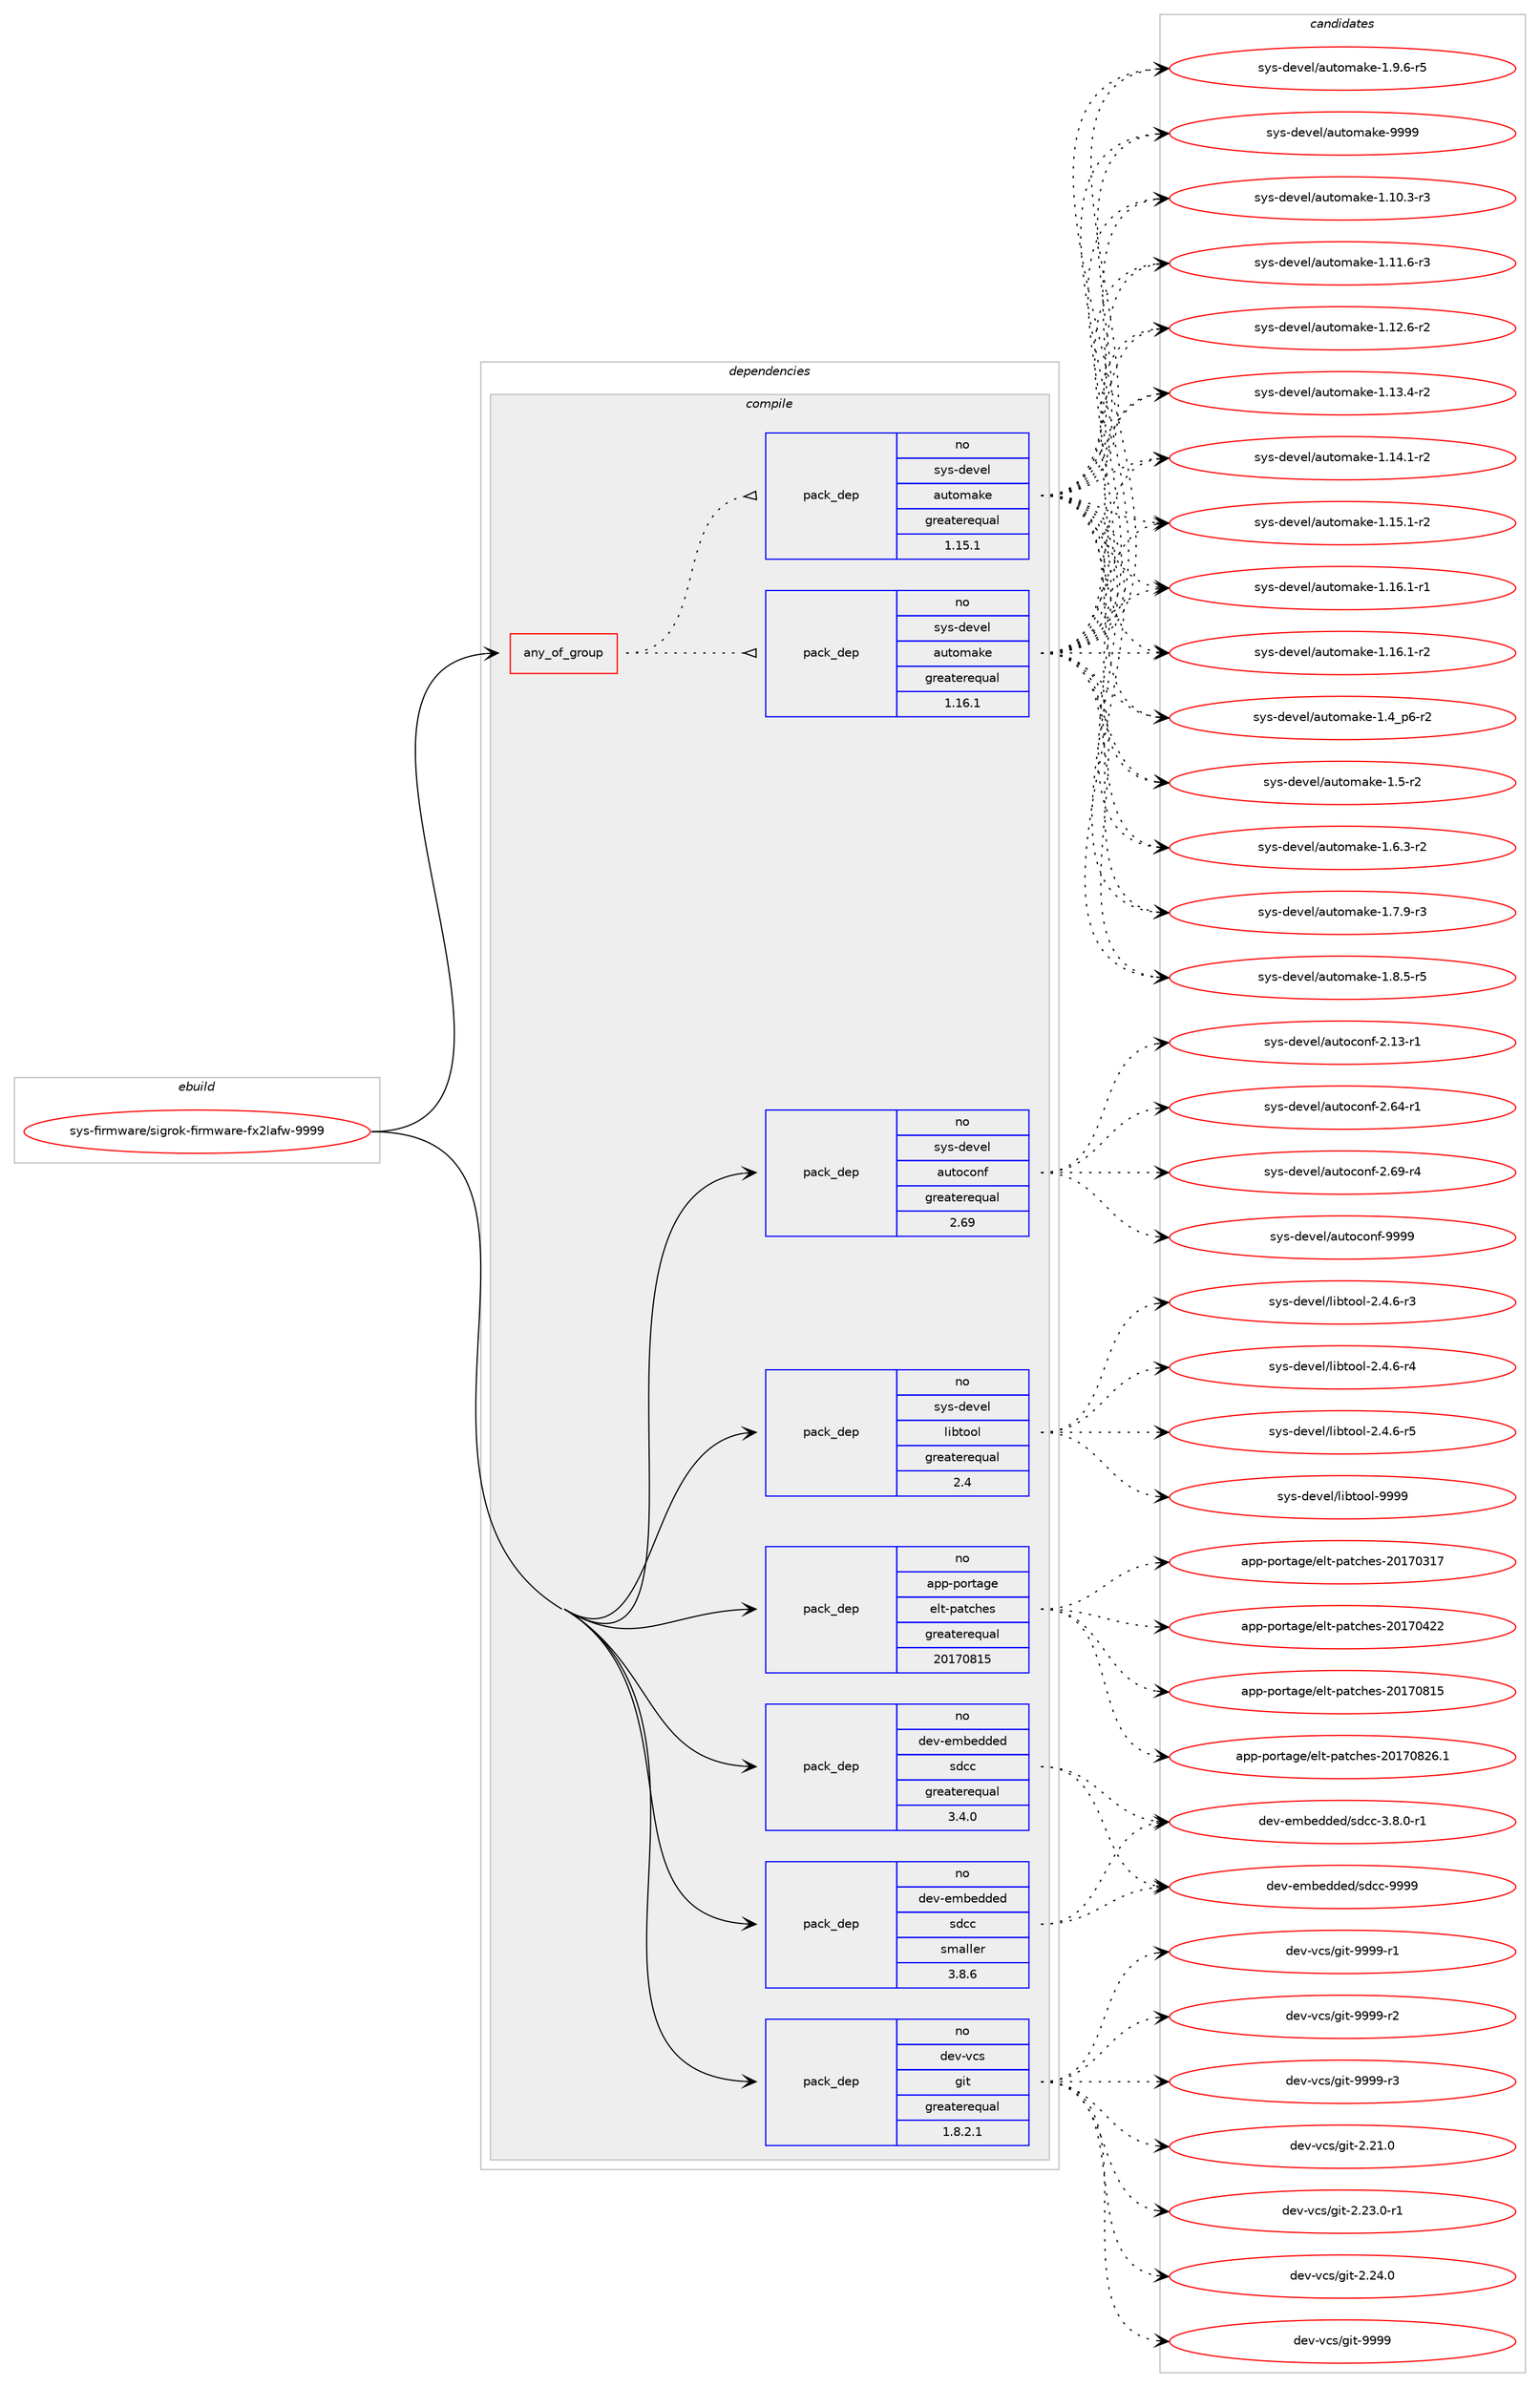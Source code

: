 digraph prolog {

# *************
# Graph options
# *************

newrank=true;
concentrate=true;
compound=true;
graph [rankdir=LR,fontname=Helvetica,fontsize=10,ranksep=1.5];#, ranksep=2.5, nodesep=0.2];
edge  [arrowhead=vee];
node  [fontname=Helvetica,fontsize=10];

# **********
# The ebuild
# **********

subgraph cluster_leftcol {
color=gray;
rank=same;
label=<<i>ebuild</i>>;
id [label="sys-firmware/sigrok-firmware-fx2lafw-9999", color=red, width=4, href="../sys-firmware/sigrok-firmware-fx2lafw-9999.svg"];
}

# ****************
# The dependencies
# ****************

subgraph cluster_midcol {
color=gray;
label=<<i>dependencies</i>>;
subgraph cluster_compile {
fillcolor="#eeeeee";
style=filled;
label=<<i>compile</i>>;
subgraph any15079 {
dependency891201 [label=<<TABLE BORDER="0" CELLBORDER="1" CELLSPACING="0" CELLPADDING="4"><TR><TD CELLPADDING="10">any_of_group</TD></TR></TABLE>>, shape=none, color=red];subgraph pack661398 {
dependency891202 [label=<<TABLE BORDER="0" CELLBORDER="1" CELLSPACING="0" CELLPADDING="4" WIDTH="220"><TR><TD ROWSPAN="6" CELLPADDING="30">pack_dep</TD></TR><TR><TD WIDTH="110">no</TD></TR><TR><TD>sys-devel</TD></TR><TR><TD>automake</TD></TR><TR><TD>greaterequal</TD></TR><TR><TD>1.16.1</TD></TR></TABLE>>, shape=none, color=blue];
}
dependency891201:e -> dependency891202:w [weight=20,style="dotted",arrowhead="oinv"];
subgraph pack661399 {
dependency891203 [label=<<TABLE BORDER="0" CELLBORDER="1" CELLSPACING="0" CELLPADDING="4" WIDTH="220"><TR><TD ROWSPAN="6" CELLPADDING="30">pack_dep</TD></TR><TR><TD WIDTH="110">no</TD></TR><TR><TD>sys-devel</TD></TR><TR><TD>automake</TD></TR><TR><TD>greaterequal</TD></TR><TR><TD>1.15.1</TD></TR></TABLE>>, shape=none, color=blue];
}
dependency891201:e -> dependency891203:w [weight=20,style="dotted",arrowhead="oinv"];
}
id:e -> dependency891201:w [weight=20,style="solid",arrowhead="vee"];
subgraph pack661400 {
dependency891204 [label=<<TABLE BORDER="0" CELLBORDER="1" CELLSPACING="0" CELLPADDING="4" WIDTH="220"><TR><TD ROWSPAN="6" CELLPADDING="30">pack_dep</TD></TR><TR><TD WIDTH="110">no</TD></TR><TR><TD>app-portage</TD></TR><TR><TD>elt-patches</TD></TR><TR><TD>greaterequal</TD></TR><TR><TD>20170815</TD></TR></TABLE>>, shape=none, color=blue];
}
id:e -> dependency891204:w [weight=20,style="solid",arrowhead="vee"];
subgraph pack661401 {
dependency891205 [label=<<TABLE BORDER="0" CELLBORDER="1" CELLSPACING="0" CELLPADDING="4" WIDTH="220"><TR><TD ROWSPAN="6" CELLPADDING="30">pack_dep</TD></TR><TR><TD WIDTH="110">no</TD></TR><TR><TD>dev-embedded</TD></TR><TR><TD>sdcc</TD></TR><TR><TD>greaterequal</TD></TR><TR><TD>3.4.0</TD></TR></TABLE>>, shape=none, color=blue];
}
id:e -> dependency891205:w [weight=20,style="solid",arrowhead="vee"];
subgraph pack661402 {
dependency891206 [label=<<TABLE BORDER="0" CELLBORDER="1" CELLSPACING="0" CELLPADDING="4" WIDTH="220"><TR><TD ROWSPAN="6" CELLPADDING="30">pack_dep</TD></TR><TR><TD WIDTH="110">no</TD></TR><TR><TD>dev-embedded</TD></TR><TR><TD>sdcc</TD></TR><TR><TD>smaller</TD></TR><TR><TD>3.8.6</TD></TR></TABLE>>, shape=none, color=blue];
}
id:e -> dependency891206:w [weight=20,style="solid",arrowhead="vee"];
subgraph pack661403 {
dependency891207 [label=<<TABLE BORDER="0" CELLBORDER="1" CELLSPACING="0" CELLPADDING="4" WIDTH="220"><TR><TD ROWSPAN="6" CELLPADDING="30">pack_dep</TD></TR><TR><TD WIDTH="110">no</TD></TR><TR><TD>dev-vcs</TD></TR><TR><TD>git</TD></TR><TR><TD>greaterequal</TD></TR><TR><TD>1.8.2.1</TD></TR></TABLE>>, shape=none, color=blue];
}
id:e -> dependency891207:w [weight=20,style="solid",arrowhead="vee"];
subgraph pack661404 {
dependency891208 [label=<<TABLE BORDER="0" CELLBORDER="1" CELLSPACING="0" CELLPADDING="4" WIDTH="220"><TR><TD ROWSPAN="6" CELLPADDING="30">pack_dep</TD></TR><TR><TD WIDTH="110">no</TD></TR><TR><TD>sys-devel</TD></TR><TR><TD>autoconf</TD></TR><TR><TD>greaterequal</TD></TR><TR><TD>2.69</TD></TR></TABLE>>, shape=none, color=blue];
}
id:e -> dependency891208:w [weight=20,style="solid",arrowhead="vee"];
subgraph pack661405 {
dependency891209 [label=<<TABLE BORDER="0" CELLBORDER="1" CELLSPACING="0" CELLPADDING="4" WIDTH="220"><TR><TD ROWSPAN="6" CELLPADDING="30">pack_dep</TD></TR><TR><TD WIDTH="110">no</TD></TR><TR><TD>sys-devel</TD></TR><TR><TD>libtool</TD></TR><TR><TD>greaterequal</TD></TR><TR><TD>2.4</TD></TR></TABLE>>, shape=none, color=blue];
}
id:e -> dependency891209:w [weight=20,style="solid",arrowhead="vee"];
}
subgraph cluster_compileandrun {
fillcolor="#eeeeee";
style=filled;
label=<<i>compile and run</i>>;
}
subgraph cluster_run {
fillcolor="#eeeeee";
style=filled;
label=<<i>run</i>>;
}
}

# **************
# The candidates
# **************

subgraph cluster_choices {
rank=same;
color=gray;
label=<<i>candidates</i>>;

subgraph choice661398 {
color=black;
nodesep=1;
choice11512111545100101118101108479711711611110997107101454946494846514511451 [label="sys-devel/automake-1.10.3-r3", color=red, width=4,href="../sys-devel/automake-1.10.3-r3.svg"];
choice11512111545100101118101108479711711611110997107101454946494946544511451 [label="sys-devel/automake-1.11.6-r3", color=red, width=4,href="../sys-devel/automake-1.11.6-r3.svg"];
choice11512111545100101118101108479711711611110997107101454946495046544511450 [label="sys-devel/automake-1.12.6-r2", color=red, width=4,href="../sys-devel/automake-1.12.6-r2.svg"];
choice11512111545100101118101108479711711611110997107101454946495146524511450 [label="sys-devel/automake-1.13.4-r2", color=red, width=4,href="../sys-devel/automake-1.13.4-r2.svg"];
choice11512111545100101118101108479711711611110997107101454946495246494511450 [label="sys-devel/automake-1.14.1-r2", color=red, width=4,href="../sys-devel/automake-1.14.1-r2.svg"];
choice11512111545100101118101108479711711611110997107101454946495346494511450 [label="sys-devel/automake-1.15.1-r2", color=red, width=4,href="../sys-devel/automake-1.15.1-r2.svg"];
choice11512111545100101118101108479711711611110997107101454946495446494511449 [label="sys-devel/automake-1.16.1-r1", color=red, width=4,href="../sys-devel/automake-1.16.1-r1.svg"];
choice11512111545100101118101108479711711611110997107101454946495446494511450 [label="sys-devel/automake-1.16.1-r2", color=red, width=4,href="../sys-devel/automake-1.16.1-r2.svg"];
choice115121115451001011181011084797117116111109971071014549465295112544511450 [label="sys-devel/automake-1.4_p6-r2", color=red, width=4,href="../sys-devel/automake-1.4_p6-r2.svg"];
choice11512111545100101118101108479711711611110997107101454946534511450 [label="sys-devel/automake-1.5-r2", color=red, width=4,href="../sys-devel/automake-1.5-r2.svg"];
choice115121115451001011181011084797117116111109971071014549465446514511450 [label="sys-devel/automake-1.6.3-r2", color=red, width=4,href="../sys-devel/automake-1.6.3-r2.svg"];
choice115121115451001011181011084797117116111109971071014549465546574511451 [label="sys-devel/automake-1.7.9-r3", color=red, width=4,href="../sys-devel/automake-1.7.9-r3.svg"];
choice115121115451001011181011084797117116111109971071014549465646534511453 [label="sys-devel/automake-1.8.5-r5", color=red, width=4,href="../sys-devel/automake-1.8.5-r5.svg"];
choice115121115451001011181011084797117116111109971071014549465746544511453 [label="sys-devel/automake-1.9.6-r5", color=red, width=4,href="../sys-devel/automake-1.9.6-r5.svg"];
choice115121115451001011181011084797117116111109971071014557575757 [label="sys-devel/automake-9999", color=red, width=4,href="../sys-devel/automake-9999.svg"];
dependency891202:e -> choice11512111545100101118101108479711711611110997107101454946494846514511451:w [style=dotted,weight="100"];
dependency891202:e -> choice11512111545100101118101108479711711611110997107101454946494946544511451:w [style=dotted,weight="100"];
dependency891202:e -> choice11512111545100101118101108479711711611110997107101454946495046544511450:w [style=dotted,weight="100"];
dependency891202:e -> choice11512111545100101118101108479711711611110997107101454946495146524511450:w [style=dotted,weight="100"];
dependency891202:e -> choice11512111545100101118101108479711711611110997107101454946495246494511450:w [style=dotted,weight="100"];
dependency891202:e -> choice11512111545100101118101108479711711611110997107101454946495346494511450:w [style=dotted,weight="100"];
dependency891202:e -> choice11512111545100101118101108479711711611110997107101454946495446494511449:w [style=dotted,weight="100"];
dependency891202:e -> choice11512111545100101118101108479711711611110997107101454946495446494511450:w [style=dotted,weight="100"];
dependency891202:e -> choice115121115451001011181011084797117116111109971071014549465295112544511450:w [style=dotted,weight="100"];
dependency891202:e -> choice11512111545100101118101108479711711611110997107101454946534511450:w [style=dotted,weight="100"];
dependency891202:e -> choice115121115451001011181011084797117116111109971071014549465446514511450:w [style=dotted,weight="100"];
dependency891202:e -> choice115121115451001011181011084797117116111109971071014549465546574511451:w [style=dotted,weight="100"];
dependency891202:e -> choice115121115451001011181011084797117116111109971071014549465646534511453:w [style=dotted,weight="100"];
dependency891202:e -> choice115121115451001011181011084797117116111109971071014549465746544511453:w [style=dotted,weight="100"];
dependency891202:e -> choice115121115451001011181011084797117116111109971071014557575757:w [style=dotted,weight="100"];
}
subgraph choice661399 {
color=black;
nodesep=1;
choice11512111545100101118101108479711711611110997107101454946494846514511451 [label="sys-devel/automake-1.10.3-r3", color=red, width=4,href="../sys-devel/automake-1.10.3-r3.svg"];
choice11512111545100101118101108479711711611110997107101454946494946544511451 [label="sys-devel/automake-1.11.6-r3", color=red, width=4,href="../sys-devel/automake-1.11.6-r3.svg"];
choice11512111545100101118101108479711711611110997107101454946495046544511450 [label="sys-devel/automake-1.12.6-r2", color=red, width=4,href="../sys-devel/automake-1.12.6-r2.svg"];
choice11512111545100101118101108479711711611110997107101454946495146524511450 [label="sys-devel/automake-1.13.4-r2", color=red, width=4,href="../sys-devel/automake-1.13.4-r2.svg"];
choice11512111545100101118101108479711711611110997107101454946495246494511450 [label="sys-devel/automake-1.14.1-r2", color=red, width=4,href="../sys-devel/automake-1.14.1-r2.svg"];
choice11512111545100101118101108479711711611110997107101454946495346494511450 [label="sys-devel/automake-1.15.1-r2", color=red, width=4,href="../sys-devel/automake-1.15.1-r2.svg"];
choice11512111545100101118101108479711711611110997107101454946495446494511449 [label="sys-devel/automake-1.16.1-r1", color=red, width=4,href="../sys-devel/automake-1.16.1-r1.svg"];
choice11512111545100101118101108479711711611110997107101454946495446494511450 [label="sys-devel/automake-1.16.1-r2", color=red, width=4,href="../sys-devel/automake-1.16.1-r2.svg"];
choice115121115451001011181011084797117116111109971071014549465295112544511450 [label="sys-devel/automake-1.4_p6-r2", color=red, width=4,href="../sys-devel/automake-1.4_p6-r2.svg"];
choice11512111545100101118101108479711711611110997107101454946534511450 [label="sys-devel/automake-1.5-r2", color=red, width=4,href="../sys-devel/automake-1.5-r2.svg"];
choice115121115451001011181011084797117116111109971071014549465446514511450 [label="sys-devel/automake-1.6.3-r2", color=red, width=4,href="../sys-devel/automake-1.6.3-r2.svg"];
choice115121115451001011181011084797117116111109971071014549465546574511451 [label="sys-devel/automake-1.7.9-r3", color=red, width=4,href="../sys-devel/automake-1.7.9-r3.svg"];
choice115121115451001011181011084797117116111109971071014549465646534511453 [label="sys-devel/automake-1.8.5-r5", color=red, width=4,href="../sys-devel/automake-1.8.5-r5.svg"];
choice115121115451001011181011084797117116111109971071014549465746544511453 [label="sys-devel/automake-1.9.6-r5", color=red, width=4,href="../sys-devel/automake-1.9.6-r5.svg"];
choice115121115451001011181011084797117116111109971071014557575757 [label="sys-devel/automake-9999", color=red, width=4,href="../sys-devel/automake-9999.svg"];
dependency891203:e -> choice11512111545100101118101108479711711611110997107101454946494846514511451:w [style=dotted,weight="100"];
dependency891203:e -> choice11512111545100101118101108479711711611110997107101454946494946544511451:w [style=dotted,weight="100"];
dependency891203:e -> choice11512111545100101118101108479711711611110997107101454946495046544511450:w [style=dotted,weight="100"];
dependency891203:e -> choice11512111545100101118101108479711711611110997107101454946495146524511450:w [style=dotted,weight="100"];
dependency891203:e -> choice11512111545100101118101108479711711611110997107101454946495246494511450:w [style=dotted,weight="100"];
dependency891203:e -> choice11512111545100101118101108479711711611110997107101454946495346494511450:w [style=dotted,weight="100"];
dependency891203:e -> choice11512111545100101118101108479711711611110997107101454946495446494511449:w [style=dotted,weight="100"];
dependency891203:e -> choice11512111545100101118101108479711711611110997107101454946495446494511450:w [style=dotted,weight="100"];
dependency891203:e -> choice115121115451001011181011084797117116111109971071014549465295112544511450:w [style=dotted,weight="100"];
dependency891203:e -> choice11512111545100101118101108479711711611110997107101454946534511450:w [style=dotted,weight="100"];
dependency891203:e -> choice115121115451001011181011084797117116111109971071014549465446514511450:w [style=dotted,weight="100"];
dependency891203:e -> choice115121115451001011181011084797117116111109971071014549465546574511451:w [style=dotted,weight="100"];
dependency891203:e -> choice115121115451001011181011084797117116111109971071014549465646534511453:w [style=dotted,weight="100"];
dependency891203:e -> choice115121115451001011181011084797117116111109971071014549465746544511453:w [style=dotted,weight="100"];
dependency891203:e -> choice115121115451001011181011084797117116111109971071014557575757:w [style=dotted,weight="100"];
}
subgraph choice661400 {
color=black;
nodesep=1;
choice97112112451121111141169710310147101108116451129711699104101115455048495548514955 [label="app-portage/elt-patches-20170317", color=red, width=4,href="../app-portage/elt-patches-20170317.svg"];
choice97112112451121111141169710310147101108116451129711699104101115455048495548525050 [label="app-portage/elt-patches-20170422", color=red, width=4,href="../app-portage/elt-patches-20170422.svg"];
choice97112112451121111141169710310147101108116451129711699104101115455048495548564953 [label="app-portage/elt-patches-20170815", color=red, width=4,href="../app-portage/elt-patches-20170815.svg"];
choice971121124511211111411697103101471011081164511297116991041011154550484955485650544649 [label="app-portage/elt-patches-20170826.1", color=red, width=4,href="../app-portage/elt-patches-20170826.1.svg"];
dependency891204:e -> choice97112112451121111141169710310147101108116451129711699104101115455048495548514955:w [style=dotted,weight="100"];
dependency891204:e -> choice97112112451121111141169710310147101108116451129711699104101115455048495548525050:w [style=dotted,weight="100"];
dependency891204:e -> choice97112112451121111141169710310147101108116451129711699104101115455048495548564953:w [style=dotted,weight="100"];
dependency891204:e -> choice971121124511211111411697103101471011081164511297116991041011154550484955485650544649:w [style=dotted,weight="100"];
}
subgraph choice661401 {
color=black;
nodesep=1;
choice10010111845101109981011001001011004711510099994551465646484511449 [label="dev-embedded/sdcc-3.8.0-r1", color=red, width=4,href="../dev-embedded/sdcc-3.8.0-r1.svg"];
choice10010111845101109981011001001011004711510099994557575757 [label="dev-embedded/sdcc-9999", color=red, width=4,href="../dev-embedded/sdcc-9999.svg"];
dependency891205:e -> choice10010111845101109981011001001011004711510099994551465646484511449:w [style=dotted,weight="100"];
dependency891205:e -> choice10010111845101109981011001001011004711510099994557575757:w [style=dotted,weight="100"];
}
subgraph choice661402 {
color=black;
nodesep=1;
choice10010111845101109981011001001011004711510099994551465646484511449 [label="dev-embedded/sdcc-3.8.0-r1", color=red, width=4,href="../dev-embedded/sdcc-3.8.0-r1.svg"];
choice10010111845101109981011001001011004711510099994557575757 [label="dev-embedded/sdcc-9999", color=red, width=4,href="../dev-embedded/sdcc-9999.svg"];
dependency891206:e -> choice10010111845101109981011001001011004711510099994551465646484511449:w [style=dotted,weight="100"];
dependency891206:e -> choice10010111845101109981011001001011004711510099994557575757:w [style=dotted,weight="100"];
}
subgraph choice661403 {
color=black;
nodesep=1;
choice10010111845118991154710310511645504650494648 [label="dev-vcs/git-2.21.0", color=red, width=4,href="../dev-vcs/git-2.21.0.svg"];
choice100101118451189911547103105116455046505146484511449 [label="dev-vcs/git-2.23.0-r1", color=red, width=4,href="../dev-vcs/git-2.23.0-r1.svg"];
choice10010111845118991154710310511645504650524648 [label="dev-vcs/git-2.24.0", color=red, width=4,href="../dev-vcs/git-2.24.0.svg"];
choice1001011184511899115471031051164557575757 [label="dev-vcs/git-9999", color=red, width=4,href="../dev-vcs/git-9999.svg"];
choice10010111845118991154710310511645575757574511449 [label="dev-vcs/git-9999-r1", color=red, width=4,href="../dev-vcs/git-9999-r1.svg"];
choice10010111845118991154710310511645575757574511450 [label="dev-vcs/git-9999-r2", color=red, width=4,href="../dev-vcs/git-9999-r2.svg"];
choice10010111845118991154710310511645575757574511451 [label="dev-vcs/git-9999-r3", color=red, width=4,href="../dev-vcs/git-9999-r3.svg"];
dependency891207:e -> choice10010111845118991154710310511645504650494648:w [style=dotted,weight="100"];
dependency891207:e -> choice100101118451189911547103105116455046505146484511449:w [style=dotted,weight="100"];
dependency891207:e -> choice10010111845118991154710310511645504650524648:w [style=dotted,weight="100"];
dependency891207:e -> choice1001011184511899115471031051164557575757:w [style=dotted,weight="100"];
dependency891207:e -> choice10010111845118991154710310511645575757574511449:w [style=dotted,weight="100"];
dependency891207:e -> choice10010111845118991154710310511645575757574511450:w [style=dotted,weight="100"];
dependency891207:e -> choice10010111845118991154710310511645575757574511451:w [style=dotted,weight="100"];
}
subgraph choice661404 {
color=black;
nodesep=1;
choice1151211154510010111810110847971171161119911111010245504649514511449 [label="sys-devel/autoconf-2.13-r1", color=red, width=4,href="../sys-devel/autoconf-2.13-r1.svg"];
choice1151211154510010111810110847971171161119911111010245504654524511449 [label="sys-devel/autoconf-2.64-r1", color=red, width=4,href="../sys-devel/autoconf-2.64-r1.svg"];
choice1151211154510010111810110847971171161119911111010245504654574511452 [label="sys-devel/autoconf-2.69-r4", color=red, width=4,href="../sys-devel/autoconf-2.69-r4.svg"];
choice115121115451001011181011084797117116111991111101024557575757 [label="sys-devel/autoconf-9999", color=red, width=4,href="../sys-devel/autoconf-9999.svg"];
dependency891208:e -> choice1151211154510010111810110847971171161119911111010245504649514511449:w [style=dotted,weight="100"];
dependency891208:e -> choice1151211154510010111810110847971171161119911111010245504654524511449:w [style=dotted,weight="100"];
dependency891208:e -> choice1151211154510010111810110847971171161119911111010245504654574511452:w [style=dotted,weight="100"];
dependency891208:e -> choice115121115451001011181011084797117116111991111101024557575757:w [style=dotted,weight="100"];
}
subgraph choice661405 {
color=black;
nodesep=1;
choice1151211154510010111810110847108105981161111111084550465246544511451 [label="sys-devel/libtool-2.4.6-r3", color=red, width=4,href="../sys-devel/libtool-2.4.6-r3.svg"];
choice1151211154510010111810110847108105981161111111084550465246544511452 [label="sys-devel/libtool-2.4.6-r4", color=red, width=4,href="../sys-devel/libtool-2.4.6-r4.svg"];
choice1151211154510010111810110847108105981161111111084550465246544511453 [label="sys-devel/libtool-2.4.6-r5", color=red, width=4,href="../sys-devel/libtool-2.4.6-r5.svg"];
choice1151211154510010111810110847108105981161111111084557575757 [label="sys-devel/libtool-9999", color=red, width=4,href="../sys-devel/libtool-9999.svg"];
dependency891209:e -> choice1151211154510010111810110847108105981161111111084550465246544511451:w [style=dotted,weight="100"];
dependency891209:e -> choice1151211154510010111810110847108105981161111111084550465246544511452:w [style=dotted,weight="100"];
dependency891209:e -> choice1151211154510010111810110847108105981161111111084550465246544511453:w [style=dotted,weight="100"];
dependency891209:e -> choice1151211154510010111810110847108105981161111111084557575757:w [style=dotted,weight="100"];
}
}

}
